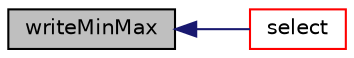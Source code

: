 digraph "writeMinMax"
{
  bgcolor="transparent";
  edge [fontname="Helvetica",fontsize="10",labelfontname="Helvetica",labelfontsize="10"];
  node [fontname="Helvetica",fontsize="10",shape=record];
  rankdir="LR";
  Node1 [label="writeMinMax",height=0.2,width=0.4,color="black", fillcolor="grey75", style="filled", fontcolor="black"];
  Node1 -> Node2 [dir="back",color="midnightblue",fontsize="10",style="solid",fontname="Helvetica"];
  Node2 [label="select",height=0.2,width=0.4,color="red",URL="$a00937.html#a0a0b730d0b1d0e8643743ecf9efa6b24",tooltip="Select the final iteration parameters if `final&#39; is true. "];
}
